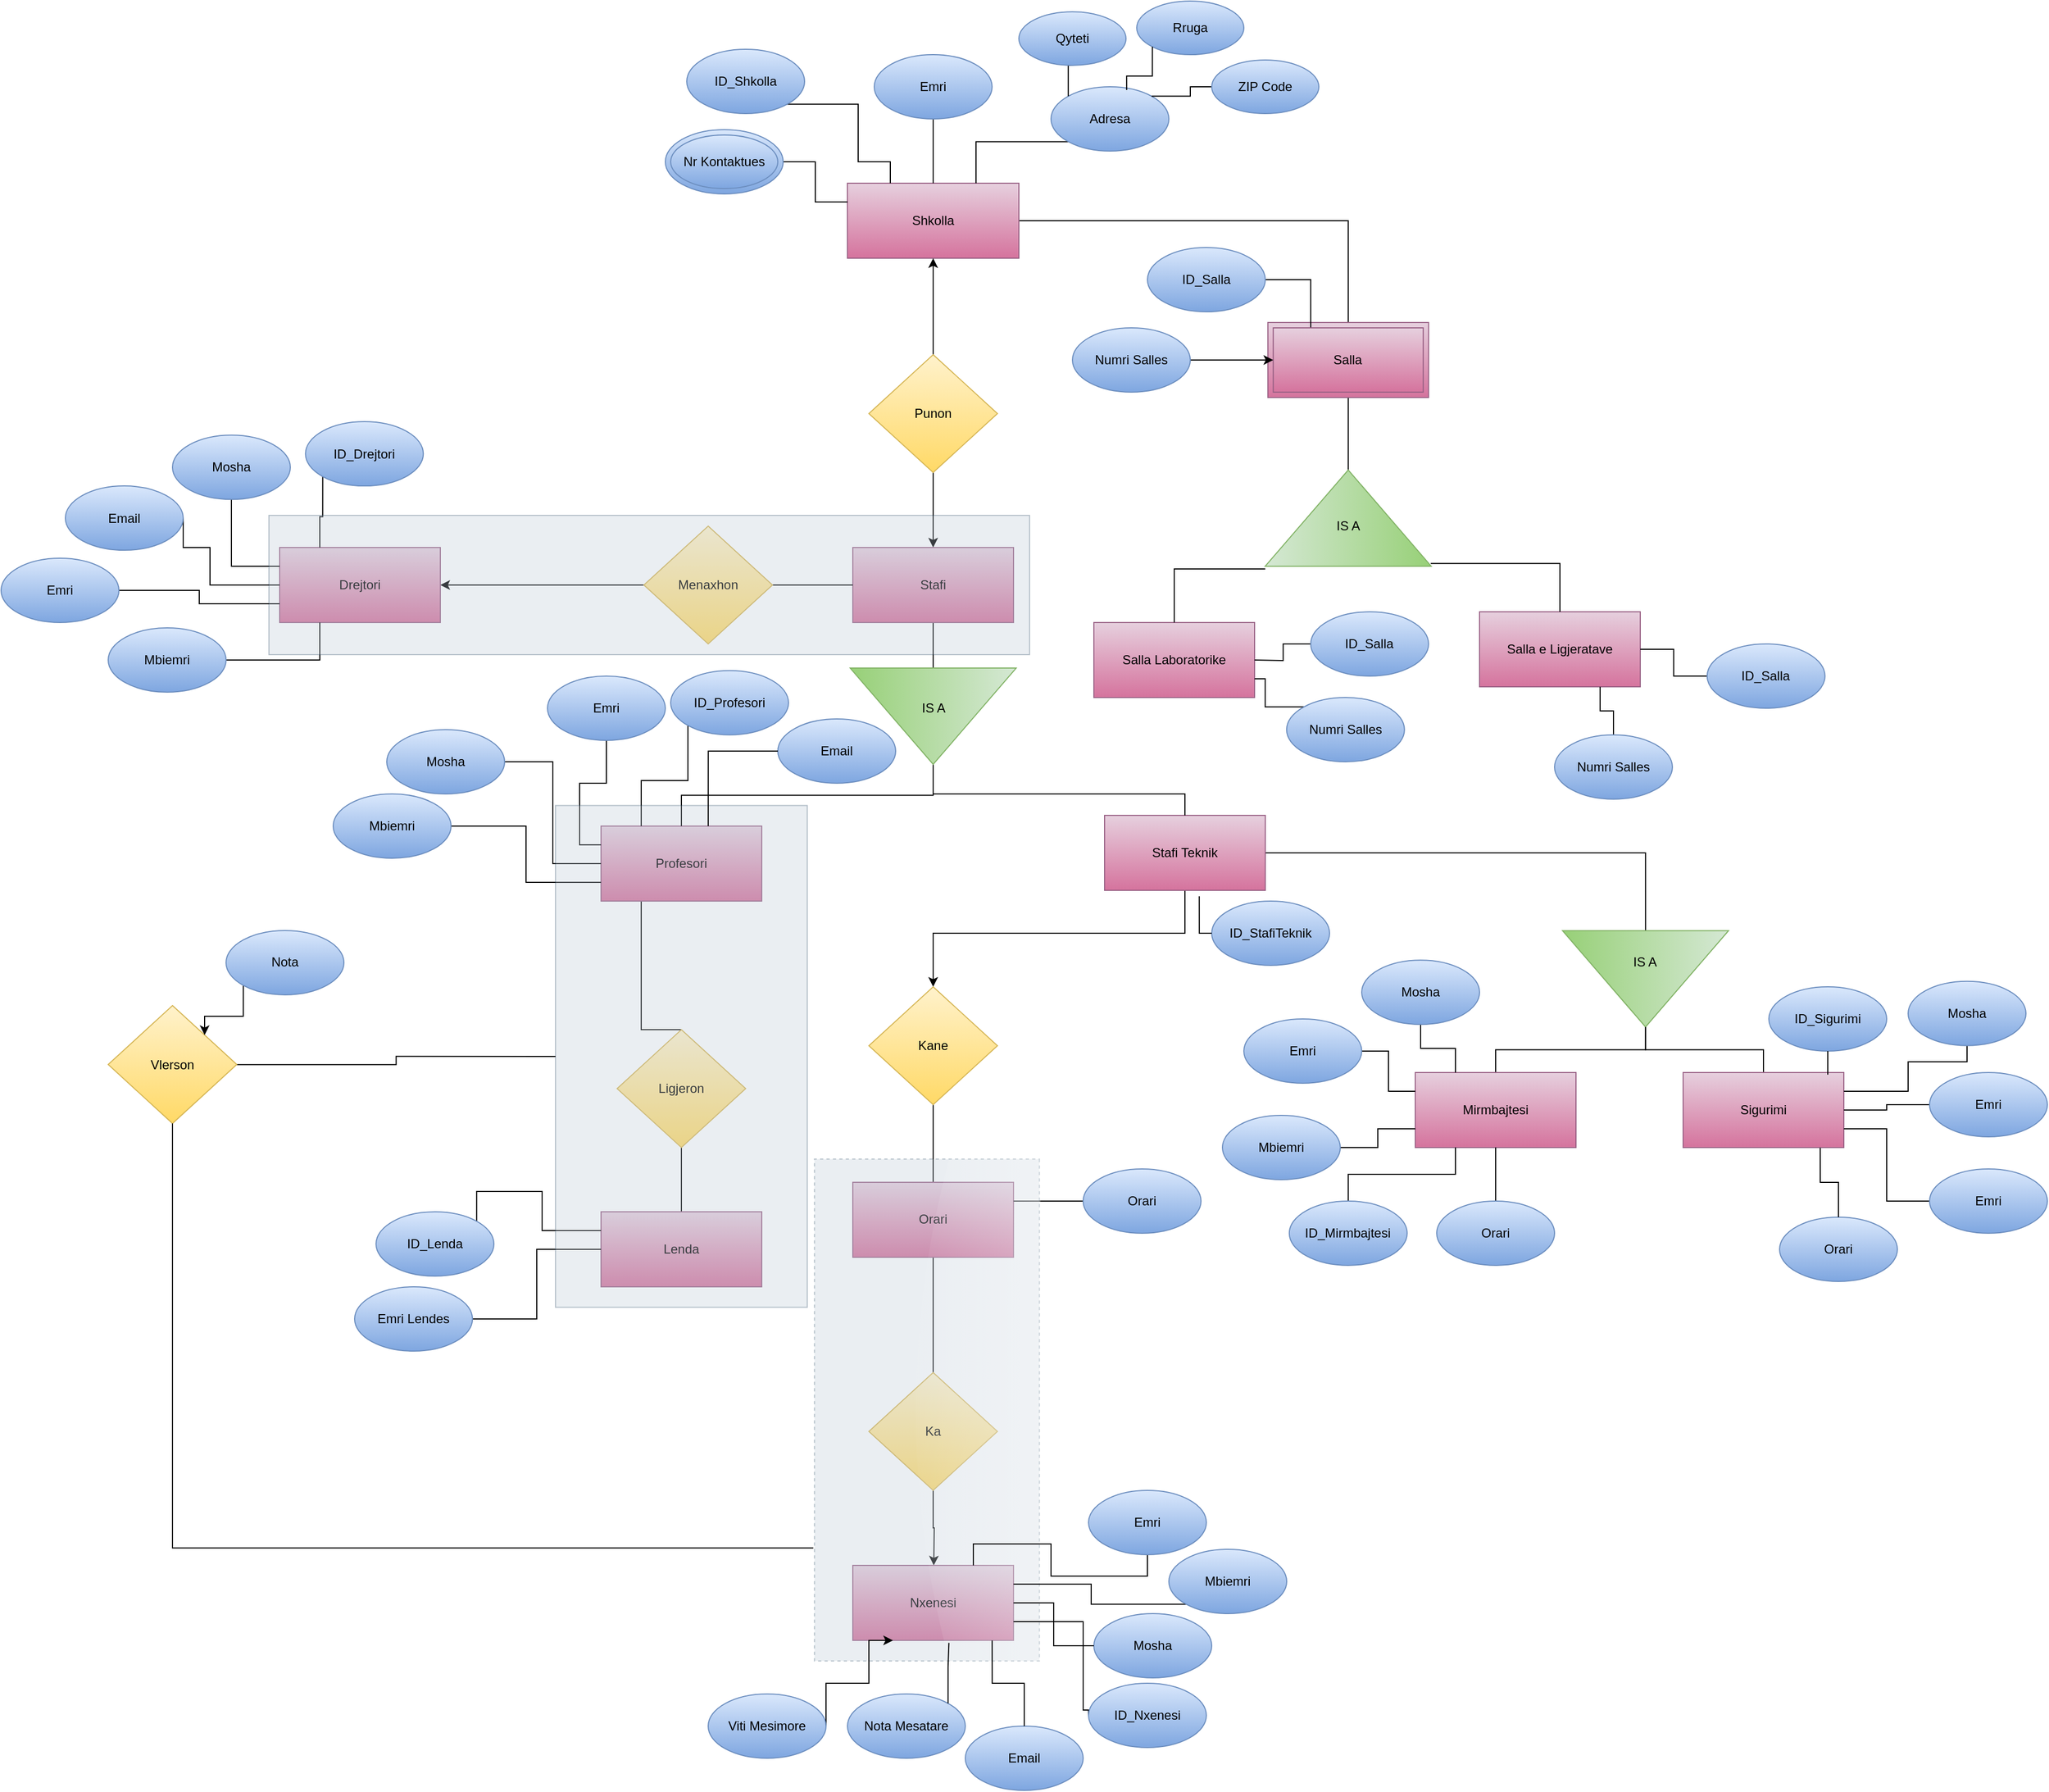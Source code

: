 <mxfile version="24.1.0" type="device">
  <diagram name="Page-1" id="VbcfFoYDxe7azpGWgdXG">
    <mxGraphModel dx="1890" dy="1772" grid="1" gridSize="10" guides="1" tooltips="1" connect="1" arrows="1" fold="1" page="1" pageScale="1" pageWidth="850" pageHeight="1100" math="0" shadow="0">
      <root>
        <mxCell id="0" />
        <mxCell id="1" parent="0" />
        <mxCell id="0HHCoPCrTV0M4bE5JKeK-128" style="edgeStyle=orthogonalEdgeStyle;rounded=0;orthogonalLoop=1;jettySize=auto;html=1;exitX=1;exitY=0.5;exitDx=0;exitDy=0;entryX=0.5;entryY=0;entryDx=0;entryDy=0;endArrow=none;endFill=0;" parent="1" source="0HHCoPCrTV0M4bE5JKeK-2" target="0HHCoPCrTV0M4bE5JKeK-127" edge="1">
          <mxGeometry relative="1" as="geometry" />
        </mxCell>
        <mxCell id="0HHCoPCrTV0M4bE5JKeK-2" value="Shkolla" style="rounded=0;whiteSpace=wrap;html=1;fillColor=#e6d0de;strokeColor=#996185;gradientColor=#d5739d;" parent="1" vertex="1">
          <mxGeometry x="280" y="90" width="160" height="70" as="geometry" />
        </mxCell>
        <mxCell id="0HHCoPCrTV0M4bE5JKeK-8" style="edgeStyle=orthogonalEdgeStyle;rounded=0;orthogonalLoop=1;jettySize=auto;html=1;exitX=1;exitY=1;exitDx=0;exitDy=0;entryX=0.25;entryY=0;entryDx=0;entryDy=0;endArrow=none;endFill=0;" parent="1" source="0HHCoPCrTV0M4bE5JKeK-3" target="0HHCoPCrTV0M4bE5JKeK-2" edge="1">
          <mxGeometry relative="1" as="geometry">
            <Array as="points">
              <mxPoint x="290" y="16" />
              <mxPoint x="290" y="70" />
              <mxPoint x="320" y="70" />
            </Array>
          </mxGeometry>
        </mxCell>
        <mxCell id="0HHCoPCrTV0M4bE5JKeK-3" value="ID_Shkolla" style="ellipse;whiteSpace=wrap;html=1;fillColor=#dae8fc;gradientColor=#7ea6e0;strokeColor=#6c8ebf;" parent="1" vertex="1">
          <mxGeometry x="130" y="-35" width="110" height="60" as="geometry" />
        </mxCell>
        <mxCell id="0HHCoPCrTV0M4bE5JKeK-10" style="edgeStyle=orthogonalEdgeStyle;rounded=0;orthogonalLoop=1;jettySize=auto;html=1;exitX=0;exitY=1;exitDx=0;exitDy=0;entryX=0.75;entryY=0;entryDx=0;entryDy=0;endArrow=none;endFill=0;" parent="1" source="0HHCoPCrTV0M4bE5JKeK-5" target="0HHCoPCrTV0M4bE5JKeK-2" edge="1">
          <mxGeometry relative="1" as="geometry" />
        </mxCell>
        <mxCell id="0HHCoPCrTV0M4bE5JKeK-5" value="Adresa" style="ellipse;whiteSpace=wrap;html=1;fillColor=#dae8fc;gradientColor=#7ea6e0;strokeColor=#6c8ebf;" parent="1" vertex="1">
          <mxGeometry x="470" width="110" height="60" as="geometry" />
        </mxCell>
        <mxCell id="0HHCoPCrTV0M4bE5JKeK-9" style="edgeStyle=orthogonalEdgeStyle;rounded=0;orthogonalLoop=1;jettySize=auto;html=1;exitX=0.5;exitY=1;exitDx=0;exitDy=0;entryX=0.5;entryY=0;entryDx=0;entryDy=0;endArrow=none;endFill=0;" parent="1" source="0HHCoPCrTV0M4bE5JKeK-6" target="0HHCoPCrTV0M4bE5JKeK-2" edge="1">
          <mxGeometry relative="1" as="geometry" />
        </mxCell>
        <mxCell id="0HHCoPCrTV0M4bE5JKeK-6" value="Emri" style="ellipse;whiteSpace=wrap;html=1;fillColor=#dae8fc;gradientColor=#7ea6e0;strokeColor=#6c8ebf;" parent="1" vertex="1">
          <mxGeometry x="305" y="-30" width="110" height="60" as="geometry" />
        </mxCell>
        <mxCell id="0HHCoPCrTV0M4bE5JKeK-13" style="edgeStyle=orthogonalEdgeStyle;rounded=0;orthogonalLoop=1;jettySize=auto;html=1;exitX=0.5;exitY=1;exitDx=0;exitDy=0;endArrow=none;endFill=0;entryX=0;entryY=0;entryDx=0;entryDy=0;" parent="1" source="0HHCoPCrTV0M4bE5JKeK-7" target="0HHCoPCrTV0M4bE5JKeK-5" edge="1">
          <mxGeometry relative="1" as="geometry" />
        </mxCell>
        <mxCell id="0HHCoPCrTV0M4bE5JKeK-7" value="Qyteti" style="ellipse;whiteSpace=wrap;html=1;fillColor=#dae8fc;gradientColor=#7ea6e0;strokeColor=#6c8ebf;" parent="1" vertex="1">
          <mxGeometry x="440" y="-70" width="100" height="50" as="geometry" />
        </mxCell>
        <mxCell id="0HHCoPCrTV0M4bE5JKeK-15" style="edgeStyle=orthogonalEdgeStyle;rounded=0;orthogonalLoop=1;jettySize=auto;html=1;exitX=0;exitY=0.5;exitDx=0;exitDy=0;entryX=1;entryY=0;entryDx=0;entryDy=0;endArrow=none;endFill=0;" parent="1" source="0HHCoPCrTV0M4bE5JKeK-11" target="0HHCoPCrTV0M4bE5JKeK-5" edge="1">
          <mxGeometry relative="1" as="geometry" />
        </mxCell>
        <mxCell id="0HHCoPCrTV0M4bE5JKeK-11" value="ZIP Code" style="ellipse;whiteSpace=wrap;html=1;fillColor=#dae8fc;gradientColor=#7ea6e0;strokeColor=#6c8ebf;" parent="1" vertex="1">
          <mxGeometry x="620" y="-25" width="100" height="50" as="geometry" />
        </mxCell>
        <mxCell id="0HHCoPCrTV0M4bE5JKeK-12" value="Rruga" style="ellipse;whiteSpace=wrap;html=1;fillColor=#dae8fc;gradientColor=#7ea6e0;strokeColor=#6c8ebf;" parent="1" vertex="1">
          <mxGeometry x="550" y="-80" width="100" height="50" as="geometry" />
        </mxCell>
        <mxCell id="0HHCoPCrTV0M4bE5JKeK-14" style="edgeStyle=orthogonalEdgeStyle;rounded=0;orthogonalLoop=1;jettySize=auto;html=1;exitX=0;exitY=1;exitDx=0;exitDy=0;entryX=0.642;entryY=0.05;entryDx=0;entryDy=0;entryPerimeter=0;endArrow=none;endFill=0;" parent="1" source="0HHCoPCrTV0M4bE5JKeK-12" target="0HHCoPCrTV0M4bE5JKeK-5" edge="1">
          <mxGeometry relative="1" as="geometry" />
        </mxCell>
        <mxCell id="0HHCoPCrTV0M4bE5JKeK-17" style="edgeStyle=orthogonalEdgeStyle;rounded=0;orthogonalLoop=1;jettySize=auto;html=1;entryX=0;entryY=0.25;entryDx=0;entryDy=0;endArrow=none;endFill=0;" parent="1" source="0HHCoPCrTV0M4bE5JKeK-16" target="0HHCoPCrTV0M4bE5JKeK-2" edge="1">
          <mxGeometry relative="1" as="geometry" />
        </mxCell>
        <mxCell id="0HHCoPCrTV0M4bE5JKeK-16" value="Nr Kontaktues" style="ellipse;whiteSpace=wrap;html=1;fillColor=#dae8fc;gradientColor=#7ea6e0;strokeColor=#6c8ebf;" parent="1" vertex="1">
          <mxGeometry x="110" y="40" width="110" height="60" as="geometry" />
        </mxCell>
        <mxCell id="0HHCoPCrTV0M4bE5JKeK-18" value="Nr Kontaktues" style="ellipse;whiteSpace=wrap;html=1;fillColor=#dae8fc;gradientColor=#7ea6e0;strokeColor=#6c8ebf;" parent="1" vertex="1">
          <mxGeometry x="115" y="45" width="100" height="50" as="geometry" />
        </mxCell>
        <mxCell id="0HHCoPCrTV0M4bE5JKeK-20" style="edgeStyle=orthogonalEdgeStyle;rounded=0;orthogonalLoop=1;jettySize=auto;html=1;exitX=0.5;exitY=0;exitDx=0;exitDy=0;entryX=0.5;entryY=1;entryDx=0;entryDy=0;" parent="1" source="0HHCoPCrTV0M4bE5JKeK-19" target="0HHCoPCrTV0M4bE5JKeK-2" edge="1">
          <mxGeometry relative="1" as="geometry" />
        </mxCell>
        <mxCell id="0HHCoPCrTV0M4bE5JKeK-21" style="edgeStyle=orthogonalEdgeStyle;rounded=0;orthogonalLoop=1;jettySize=auto;html=1;exitX=0.5;exitY=1;exitDx=0;exitDy=0;" parent="1" source="0HHCoPCrTV0M4bE5JKeK-19" target="0HHCoPCrTV0M4bE5JKeK-22" edge="1">
          <mxGeometry relative="1" as="geometry">
            <mxPoint x="360" y="440" as="targetPoint" />
          </mxGeometry>
        </mxCell>
        <mxCell id="0HHCoPCrTV0M4bE5JKeK-19" value="Punon" style="rhombus;whiteSpace=wrap;html=1;fillColor=#fff2cc;gradientColor=#ffd966;strokeColor=#d6b656;" parent="1" vertex="1">
          <mxGeometry x="300" y="250" width="120" height="110" as="geometry" />
        </mxCell>
        <mxCell id="0HHCoPCrTV0M4bE5JKeK-42" style="edgeStyle=orthogonalEdgeStyle;rounded=0;orthogonalLoop=1;jettySize=auto;html=1;exitX=0.5;exitY=1;exitDx=0;exitDy=0;endArrow=none;endFill=0;" parent="1" source="0HHCoPCrTV0M4bE5JKeK-22" target="0HHCoPCrTV0M4bE5JKeK-43" edge="1">
          <mxGeometry relative="1" as="geometry">
            <mxPoint x="360.182" y="560" as="targetPoint" />
          </mxGeometry>
        </mxCell>
        <mxCell id="0HHCoPCrTV0M4bE5JKeK-22" value="Stafi" style="rounded=0;whiteSpace=wrap;html=1;fillColor=#e6d0de;gradientColor=#d5739d;strokeColor=#996185;" parent="1" vertex="1">
          <mxGeometry x="285" y="430" width="150" height="70" as="geometry" />
        </mxCell>
        <mxCell id="0HHCoPCrTV0M4bE5JKeK-31" style="edgeStyle=orthogonalEdgeStyle;rounded=0;orthogonalLoop=1;jettySize=auto;html=1;exitX=0.5;exitY=1;exitDx=0;exitDy=0;entryX=0.5;entryY=0;entryDx=0;entryDy=0;" parent="1" source="0HHCoPCrTV0M4bE5JKeK-23" target="0HHCoPCrTV0M4bE5JKeK-33" edge="1">
          <mxGeometry relative="1" as="geometry">
            <mxPoint x="360" y="780" as="targetPoint" />
            <Array as="points">
              <mxPoint x="595" y="790" />
              <mxPoint x="360" y="790" />
            </Array>
          </mxGeometry>
        </mxCell>
        <mxCell id="0HHCoPCrTV0M4bE5JKeK-50" style="edgeStyle=orthogonalEdgeStyle;rounded=0;orthogonalLoop=1;jettySize=auto;html=1;exitX=1;exitY=0.5;exitDx=0;exitDy=0;entryX=0.5;entryY=0;entryDx=0;entryDy=0;endArrow=none;endFill=0;" parent="1" source="0HHCoPCrTV0M4bE5JKeK-23" target="0HHCoPCrTV0M4bE5JKeK-49" edge="1">
          <mxGeometry relative="1" as="geometry" />
        </mxCell>
        <mxCell id="0HHCoPCrTV0M4bE5JKeK-23" value="Stafi Teknik" style="rounded=0;whiteSpace=wrap;html=1;fillColor=#e6d0de;gradientColor=#d5739d;strokeColor=#996185;" parent="1" vertex="1">
          <mxGeometry x="520" y="680" width="150" height="70" as="geometry" />
        </mxCell>
        <mxCell id="0HHCoPCrTV0M4bE5JKeK-97" style="edgeStyle=orthogonalEdgeStyle;rounded=0;orthogonalLoop=1;jettySize=auto;html=1;exitX=0.25;exitY=1;exitDx=0;exitDy=0;endArrow=none;endFill=0;startArrow=none;startFill=0;entryX=0.5;entryY=0;entryDx=0;entryDy=0;" parent="1" source="0HHCoPCrTV0M4bE5JKeK-24" target="0HHCoPCrTV0M4bE5JKeK-98" edge="1">
          <mxGeometry relative="1" as="geometry">
            <mxPoint x="88.364" y="880" as="targetPoint" />
            <Array as="points">
              <mxPoint x="88" y="880" />
            </Array>
          </mxGeometry>
        </mxCell>
        <mxCell id="0HHCoPCrTV0M4bE5JKeK-24" value="Profesori" style="rounded=0;whiteSpace=wrap;html=1;fillColor=#e6d0de;gradientColor=#d5739d;strokeColor=#996185;" parent="1" vertex="1">
          <mxGeometry x="50" y="690" width="150" height="70" as="geometry" />
        </mxCell>
        <mxCell id="0HHCoPCrTV0M4bE5JKeK-26" style="edgeStyle=orthogonalEdgeStyle;rounded=0;orthogonalLoop=1;jettySize=auto;html=1;exitX=1;exitY=0.5;exitDx=0;exitDy=0;entryX=0;entryY=0.5;entryDx=0;entryDy=0;endArrow=none;endFill=0;" parent="1" source="0HHCoPCrTV0M4bE5JKeK-25" target="0HHCoPCrTV0M4bE5JKeK-22" edge="1">
          <mxGeometry relative="1" as="geometry" />
        </mxCell>
        <mxCell id="T7-lwO-HggSbHTCkCa26-41" style="edgeStyle=orthogonalEdgeStyle;rounded=0;orthogonalLoop=1;jettySize=auto;html=1;exitX=0;exitY=0.5;exitDx=0;exitDy=0;entryX=1;entryY=0.5;entryDx=0;entryDy=0;" parent="1" source="0HHCoPCrTV0M4bE5JKeK-25" target="0HHCoPCrTV0M4bE5JKeK-84" edge="1">
          <mxGeometry relative="1" as="geometry" />
        </mxCell>
        <mxCell id="0HHCoPCrTV0M4bE5JKeK-25" value="Menaxhon" style="rhombus;whiteSpace=wrap;html=1;fillColor=#fff2cc;gradientColor=#ffd966;strokeColor=#d6b656;" parent="1" vertex="1">
          <mxGeometry x="90" y="410" width="120" height="110" as="geometry" />
        </mxCell>
        <mxCell id="0HHCoPCrTV0M4bE5JKeK-34" style="edgeStyle=orthogonalEdgeStyle;rounded=0;orthogonalLoop=1;jettySize=auto;html=1;exitX=0.5;exitY=1;exitDx=0;exitDy=0;entryX=0.5;entryY=0;entryDx=0;entryDy=0;endArrow=none;endFill=0;" parent="1" source="0HHCoPCrTV0M4bE5JKeK-33" target="0HHCoPCrTV0M4bE5JKeK-35" edge="1">
          <mxGeometry relative="1" as="geometry">
            <mxPoint x="360" y="1020" as="targetPoint" />
          </mxGeometry>
        </mxCell>
        <mxCell id="0HHCoPCrTV0M4bE5JKeK-33" value="Kane" style="rhombus;whiteSpace=wrap;html=1;fillColor=#fff2cc;gradientColor=#ffd966;strokeColor=#d6b656;" parent="1" vertex="1">
          <mxGeometry x="300" y="840" width="120" height="110" as="geometry" />
        </mxCell>
        <mxCell id="T7-lwO-HggSbHTCkCa26-13" style="edgeStyle=orthogonalEdgeStyle;rounded=0;orthogonalLoop=1;jettySize=auto;html=1;exitX=0.5;exitY=1;exitDx=0;exitDy=0;endArrow=none;endFill=0;" parent="1" source="0HHCoPCrTV0M4bE5JKeK-35" target="T7-lwO-HggSbHTCkCa26-11" edge="1">
          <mxGeometry relative="1" as="geometry" />
        </mxCell>
        <mxCell id="0HHCoPCrTV0M4bE5JKeK-35" value="Orari" style="rounded=0;whiteSpace=wrap;html=1;fillColor=#e6d0de;gradientColor=#d5739d;strokeColor=#996185;" parent="1" vertex="1">
          <mxGeometry x="285" y="1022.44" width="150" height="70" as="geometry" />
        </mxCell>
        <mxCell id="0HHCoPCrTV0M4bE5JKeK-39" style="edgeStyle=orthogonalEdgeStyle;rounded=0;orthogonalLoop=1;jettySize=auto;html=1;exitX=0;exitY=0.5;exitDx=0;exitDy=0;entryX=1;entryY=0.25;entryDx=0;entryDy=0;endArrow=none;endFill=0;" parent="1" source="0HHCoPCrTV0M4bE5JKeK-38" target="0HHCoPCrTV0M4bE5JKeK-35" edge="1">
          <mxGeometry relative="1" as="geometry" />
        </mxCell>
        <mxCell id="0HHCoPCrTV0M4bE5JKeK-38" value="Orari" style="ellipse;whiteSpace=wrap;html=1;fillColor=#dae8fc;gradientColor=#7ea6e0;strokeColor=#6c8ebf;" parent="1" vertex="1">
          <mxGeometry x="500" y="1010" width="110" height="60" as="geometry" />
        </mxCell>
        <mxCell id="0HHCoPCrTV0M4bE5JKeK-45" style="edgeStyle=orthogonalEdgeStyle;rounded=0;orthogonalLoop=1;jettySize=auto;html=1;exitX=1;exitY=0.5;exitDx=0;exitDy=0;entryX=0.5;entryY=0;entryDx=0;entryDy=0;endArrow=none;endFill=0;" parent="1" source="0HHCoPCrTV0M4bE5JKeK-43" target="0HHCoPCrTV0M4bE5JKeK-24" edge="1">
          <mxGeometry relative="1" as="geometry" />
        </mxCell>
        <mxCell id="0HHCoPCrTV0M4bE5JKeK-46" style="edgeStyle=orthogonalEdgeStyle;rounded=0;orthogonalLoop=1;jettySize=auto;html=1;exitX=1;exitY=0.5;exitDx=0;exitDy=0;entryX=0.5;entryY=0;entryDx=0;entryDy=0;endArrow=none;endFill=0;" parent="1" source="0HHCoPCrTV0M4bE5JKeK-43" target="0HHCoPCrTV0M4bE5JKeK-23" edge="1">
          <mxGeometry relative="1" as="geometry">
            <Array as="points">
              <mxPoint x="360" y="660" />
              <mxPoint x="595" y="660" />
            </Array>
          </mxGeometry>
        </mxCell>
        <mxCell id="0HHCoPCrTV0M4bE5JKeK-43" value="" style="triangle;whiteSpace=wrap;html=1;rotation=90;fillColor=#d5e8d4;gradientColor=#97d077;strokeColor=#82b366;" parent="1" vertex="1">
          <mxGeometry x="315.09" y="510" width="89.82" height="154.91" as="geometry" />
        </mxCell>
        <mxCell id="0HHCoPCrTV0M4bE5JKeK-44" value="IS A" style="text;html=1;align=center;verticalAlign=middle;whiteSpace=wrap;rounded=0;" parent="1" vertex="1">
          <mxGeometry x="302.5" y="550" width="115" height="60" as="geometry" />
        </mxCell>
        <mxCell id="0HHCoPCrTV0M4bE5JKeK-57" style="edgeStyle=orthogonalEdgeStyle;rounded=0;orthogonalLoop=1;jettySize=auto;html=1;exitX=1;exitY=0.5;exitDx=0;exitDy=0;entryX=0.5;entryY=0;entryDx=0;entryDy=0;endArrow=none;endFill=0;" parent="1" source="0HHCoPCrTV0M4bE5JKeK-48" target="0HHCoPCrTV0M4bE5JKeK-55" edge="1">
          <mxGeometry relative="1" as="geometry" />
        </mxCell>
        <mxCell id="0HHCoPCrTV0M4bE5JKeK-48" value="" style="triangle;whiteSpace=wrap;html=1;rotation=90;fillColor=#d5e8d4;gradientColor=#97d077;strokeColor=#82b366;" parent="1" vertex="1">
          <mxGeometry x="980" y="755.09" width="89.82" height="154.91" as="geometry" />
        </mxCell>
        <mxCell id="0HHCoPCrTV0M4bE5JKeK-49" value="IS A" style="text;html=1;align=center;verticalAlign=middle;whiteSpace=wrap;rounded=0;" parent="1" vertex="1">
          <mxGeometry x="967.41" y="787.45" width="115" height="60" as="geometry" />
        </mxCell>
        <mxCell id="0HHCoPCrTV0M4bE5JKeK-56" style="edgeStyle=orthogonalEdgeStyle;rounded=0;orthogonalLoop=1;jettySize=auto;html=1;exitX=0.5;exitY=0;exitDx=0;exitDy=0;entryX=1;entryY=0.5;entryDx=0;entryDy=0;endArrow=none;endFill=0;" parent="1" source="0HHCoPCrTV0M4bE5JKeK-54" target="0HHCoPCrTV0M4bE5JKeK-48" edge="1">
          <mxGeometry relative="1" as="geometry" />
        </mxCell>
        <mxCell id="0HHCoPCrTV0M4bE5JKeK-54" value="Mirmbajtesi" style="rounded=0;whiteSpace=wrap;html=1;fillColor=#e6d0de;gradientColor=#d5739d;strokeColor=#996185;" parent="1" vertex="1">
          <mxGeometry x="810" y="920" width="150" height="70" as="geometry" />
        </mxCell>
        <mxCell id="0HHCoPCrTV0M4bE5JKeK-55" value="Sigurimi" style="rounded=0;whiteSpace=wrap;html=1;fillColor=#e6d0de;gradientColor=#d5739d;strokeColor=#996185;" parent="1" vertex="1">
          <mxGeometry x="1060" y="920" width="150" height="70" as="geometry" />
        </mxCell>
        <mxCell id="0HHCoPCrTV0M4bE5JKeK-72" style="edgeStyle=orthogonalEdgeStyle;rounded=0;orthogonalLoop=1;jettySize=auto;html=1;exitX=1;exitY=0.5;exitDx=0;exitDy=0;entryX=0;entryY=0.25;entryDx=0;entryDy=0;endArrow=none;endFill=0;" parent="1" source="0HHCoPCrTV0M4bE5JKeK-58" target="0HHCoPCrTV0M4bE5JKeK-54" edge="1">
          <mxGeometry relative="1" as="geometry" />
        </mxCell>
        <mxCell id="0HHCoPCrTV0M4bE5JKeK-58" value="Emri" style="ellipse;whiteSpace=wrap;html=1;fillColor=#dae8fc;gradientColor=#7ea6e0;strokeColor=#6c8ebf;" parent="1" vertex="1">
          <mxGeometry x="650" y="870" width="110" height="60" as="geometry" />
        </mxCell>
        <mxCell id="0HHCoPCrTV0M4bE5JKeK-119" style="edgeStyle=orthogonalEdgeStyle;rounded=0;orthogonalLoop=1;jettySize=auto;html=1;exitX=1;exitY=0.5;exitDx=0;exitDy=0;entryX=0;entryY=0.75;entryDx=0;entryDy=0;endArrow=none;endFill=0;" parent="1" source="0HHCoPCrTV0M4bE5JKeK-59" target="0HHCoPCrTV0M4bE5JKeK-54" edge="1">
          <mxGeometry relative="1" as="geometry" />
        </mxCell>
        <mxCell id="0HHCoPCrTV0M4bE5JKeK-59" value="Mbiemri" style="ellipse;whiteSpace=wrap;html=1;fillColor=#dae8fc;gradientColor=#7ea6e0;strokeColor=#6c8ebf;" parent="1" vertex="1">
          <mxGeometry x="630" y="960" width="110" height="60" as="geometry" />
        </mxCell>
        <mxCell id="0HHCoPCrTV0M4bE5JKeK-73" style="edgeStyle=orthogonalEdgeStyle;rounded=0;orthogonalLoop=1;jettySize=auto;html=1;exitX=0.5;exitY=1;exitDx=0;exitDy=0;entryX=0.25;entryY=0;entryDx=0;entryDy=0;endArrow=none;endFill=0;" parent="1" source="0HHCoPCrTV0M4bE5JKeK-62" target="0HHCoPCrTV0M4bE5JKeK-54" edge="1">
          <mxGeometry relative="1" as="geometry" />
        </mxCell>
        <mxCell id="0HHCoPCrTV0M4bE5JKeK-62" value="Mosha" style="ellipse;whiteSpace=wrap;html=1;fillColor=#dae8fc;gradientColor=#7ea6e0;strokeColor=#6c8ebf;" parent="1" vertex="1">
          <mxGeometry x="760" y="815.09" width="110" height="60" as="geometry" />
        </mxCell>
        <mxCell id="0HHCoPCrTV0M4bE5JKeK-80" style="edgeStyle=orthogonalEdgeStyle;rounded=0;orthogonalLoop=1;jettySize=auto;html=1;exitX=0;exitY=0.5;exitDx=0;exitDy=0;entryX=1;entryY=0.5;entryDx=0;entryDy=0;endArrow=none;endFill=0;" parent="1" source="0HHCoPCrTV0M4bE5JKeK-74" target="0HHCoPCrTV0M4bE5JKeK-55" edge="1">
          <mxGeometry relative="1" as="geometry" />
        </mxCell>
        <mxCell id="0HHCoPCrTV0M4bE5JKeK-116" value="" style="edgeStyle=orthogonalEdgeStyle;rounded=0;orthogonalLoop=1;jettySize=auto;html=1;endArrow=none;endFill=0;" parent="1" source="0HHCoPCrTV0M4bE5JKeK-74" target="0HHCoPCrTV0M4bE5JKeK-55" edge="1">
          <mxGeometry relative="1" as="geometry" />
        </mxCell>
        <mxCell id="0HHCoPCrTV0M4bE5JKeK-74" value="Emri" style="ellipse;whiteSpace=wrap;html=1;fillColor=#dae8fc;gradientColor=#7ea6e0;strokeColor=#6c8ebf;" parent="1" vertex="1">
          <mxGeometry x="1290" y="920" width="110" height="60" as="geometry" />
        </mxCell>
        <mxCell id="0HHCoPCrTV0M4bE5JKeK-79" style="edgeStyle=orthogonalEdgeStyle;rounded=0;orthogonalLoop=1;jettySize=auto;html=1;exitX=0;exitY=0.5;exitDx=0;exitDy=0;entryX=1;entryY=0.75;entryDx=0;entryDy=0;endArrow=none;endFill=0;" parent="1" source="0HHCoPCrTV0M4bE5JKeK-75" target="0HHCoPCrTV0M4bE5JKeK-55" edge="1">
          <mxGeometry relative="1" as="geometry" />
        </mxCell>
        <mxCell id="0HHCoPCrTV0M4bE5JKeK-75" value="Emri" style="ellipse;whiteSpace=wrap;html=1;fillColor=#dae8fc;gradientColor=#7ea6e0;strokeColor=#6c8ebf;" parent="1" vertex="1">
          <mxGeometry x="1290" y="1010" width="110" height="60" as="geometry" />
        </mxCell>
        <mxCell id="0HHCoPCrTV0M4bE5JKeK-82" style="edgeStyle=orthogonalEdgeStyle;rounded=0;orthogonalLoop=1;jettySize=auto;html=1;exitX=0.5;exitY=1;exitDx=0;exitDy=0;entryX=1;entryY=0.25;entryDx=0;entryDy=0;endArrow=none;endFill=0;" parent="1" source="0HHCoPCrTV0M4bE5JKeK-77" target="0HHCoPCrTV0M4bE5JKeK-55" edge="1">
          <mxGeometry relative="1" as="geometry">
            <Array as="points">
              <mxPoint x="1325" y="910" />
              <mxPoint x="1270" y="910" />
              <mxPoint x="1270" y="938" />
            </Array>
          </mxGeometry>
        </mxCell>
        <mxCell id="0HHCoPCrTV0M4bE5JKeK-77" value="Mosha" style="ellipse;whiteSpace=wrap;html=1;fillColor=#dae8fc;gradientColor=#7ea6e0;strokeColor=#6c8ebf;" parent="1" vertex="1">
          <mxGeometry x="1270" y="834.91" width="110" height="60" as="geometry" />
        </mxCell>
        <mxCell id="0HHCoPCrTV0M4bE5JKeK-84" value="Drejtori" style="rounded=0;whiteSpace=wrap;html=1;fillColor=#e6d0de;gradientColor=#d5739d;strokeColor=#996185;" parent="1" vertex="1">
          <mxGeometry x="-250" y="430" width="150" height="70" as="geometry" />
        </mxCell>
        <mxCell id="0HHCoPCrTV0M4bE5JKeK-109" style="edgeStyle=orthogonalEdgeStyle;rounded=0;orthogonalLoop=1;jettySize=auto;html=1;exitX=1;exitY=0.5;exitDx=0;exitDy=0;entryX=0.25;entryY=1;entryDx=0;entryDy=0;endArrow=none;endFill=0;" parent="1" source="0HHCoPCrTV0M4bE5JKeK-92" target="0HHCoPCrTV0M4bE5JKeK-84" edge="1">
          <mxGeometry relative="1" as="geometry" />
        </mxCell>
        <mxCell id="0HHCoPCrTV0M4bE5JKeK-92" value="Mbiemri" style="ellipse;whiteSpace=wrap;html=1;fillColor=#dae8fc;gradientColor=#7ea6e0;strokeColor=#6c8ebf;" parent="1" vertex="1">
          <mxGeometry x="-410" y="505" width="110" height="60" as="geometry" />
        </mxCell>
        <mxCell id="0HHCoPCrTV0M4bE5JKeK-103" style="edgeStyle=orthogonalEdgeStyle;rounded=0;orthogonalLoop=1;jettySize=auto;html=1;exitX=0.5;exitY=1;exitDx=0;exitDy=0;entryX=0;entryY=0.25;entryDx=0;entryDy=0;endArrow=none;endFill=0;" parent="1" source="0HHCoPCrTV0M4bE5JKeK-93" target="0HHCoPCrTV0M4bE5JKeK-24" edge="1">
          <mxGeometry relative="1" as="geometry" />
        </mxCell>
        <mxCell id="0HHCoPCrTV0M4bE5JKeK-93" value="Emri" style="ellipse;whiteSpace=wrap;html=1;fillColor=#dae8fc;gradientColor=#7ea6e0;strokeColor=#6c8ebf;" parent="1" vertex="1">
          <mxGeometry y="550" width="110" height="60" as="geometry" />
        </mxCell>
        <mxCell id="0HHCoPCrTV0M4bE5JKeK-104" style="edgeStyle=orthogonalEdgeStyle;rounded=0;orthogonalLoop=1;jettySize=auto;html=1;exitX=0;exitY=1;exitDx=0;exitDy=0;entryX=0.25;entryY=0;entryDx=0;entryDy=0;endArrow=none;endFill=0;" parent="1" source="0HHCoPCrTV0M4bE5JKeK-94" target="0HHCoPCrTV0M4bE5JKeK-24" edge="1">
          <mxGeometry relative="1" as="geometry" />
        </mxCell>
        <mxCell id="0HHCoPCrTV0M4bE5JKeK-94" value="ID_Profesori" style="ellipse;whiteSpace=wrap;html=1;fillColor=#dae8fc;gradientColor=#7ea6e0;strokeColor=#6c8ebf;" parent="1" vertex="1">
          <mxGeometry x="115" y="544.91" width="110" height="60" as="geometry" />
        </mxCell>
        <mxCell id="0HHCoPCrTV0M4bE5JKeK-101" style="edgeStyle=orthogonalEdgeStyle;rounded=0;orthogonalLoop=1;jettySize=auto;html=1;exitX=1;exitY=0.5;exitDx=0;exitDy=0;entryX=0;entryY=0.75;entryDx=0;entryDy=0;endArrow=none;endFill=0;" parent="1" source="0HHCoPCrTV0M4bE5JKeK-95" target="0HHCoPCrTV0M4bE5JKeK-24" edge="1">
          <mxGeometry relative="1" as="geometry" />
        </mxCell>
        <mxCell id="0HHCoPCrTV0M4bE5JKeK-95" value="Mbiemri" style="ellipse;whiteSpace=wrap;html=1;fillColor=#dae8fc;gradientColor=#7ea6e0;strokeColor=#6c8ebf;" parent="1" vertex="1">
          <mxGeometry x="-200" y="660" width="110" height="60" as="geometry" />
        </mxCell>
        <mxCell id="0HHCoPCrTV0M4bE5JKeK-102" style="edgeStyle=orthogonalEdgeStyle;rounded=0;orthogonalLoop=1;jettySize=auto;html=1;exitX=1;exitY=0.5;exitDx=0;exitDy=0;entryX=0;entryY=0.5;entryDx=0;entryDy=0;endArrow=none;endFill=0;" parent="1" source="0HHCoPCrTV0M4bE5JKeK-96" target="0HHCoPCrTV0M4bE5JKeK-24" edge="1">
          <mxGeometry relative="1" as="geometry" />
        </mxCell>
        <mxCell id="0HHCoPCrTV0M4bE5JKeK-96" value="Mosha" style="ellipse;whiteSpace=wrap;html=1;fillColor=#dae8fc;gradientColor=#7ea6e0;strokeColor=#6c8ebf;" parent="1" vertex="1">
          <mxGeometry x="-150" y="600" width="110" height="60" as="geometry" />
        </mxCell>
        <mxCell id="0HHCoPCrTV0M4bE5JKeK-100" style="edgeStyle=orthogonalEdgeStyle;rounded=0;orthogonalLoop=1;jettySize=auto;html=1;exitX=0.5;exitY=1;exitDx=0;exitDy=0;endArrow=none;endFill=0;" parent="1" source="0HHCoPCrTV0M4bE5JKeK-98" target="0HHCoPCrTV0M4bE5JKeK-99" edge="1">
          <mxGeometry relative="1" as="geometry" />
        </mxCell>
        <mxCell id="0HHCoPCrTV0M4bE5JKeK-98" value="Ligjeron" style="rhombus;whiteSpace=wrap;html=1;fillColor=#fff2cc;gradientColor=#ffd966;strokeColor=#d6b656;" parent="1" vertex="1">
          <mxGeometry x="65" y="880" width="120" height="110" as="geometry" />
        </mxCell>
        <mxCell id="0HHCoPCrTV0M4bE5JKeK-99" value="Lenda" style="rounded=0;whiteSpace=wrap;html=1;fillColor=#e6d0de;gradientColor=#d5739d;strokeColor=#996185;" parent="1" vertex="1">
          <mxGeometry x="50" y="1050" width="150" height="70" as="geometry" />
        </mxCell>
        <mxCell id="0HHCoPCrTV0M4bE5JKeK-110" style="edgeStyle=orthogonalEdgeStyle;rounded=0;orthogonalLoop=1;jettySize=auto;html=1;exitX=1;exitY=0.5;exitDx=0;exitDy=0;entryX=0;entryY=0.75;entryDx=0;entryDy=0;endArrow=none;endFill=0;" parent="1" source="0HHCoPCrTV0M4bE5JKeK-105" target="0HHCoPCrTV0M4bE5JKeK-84" edge="1">
          <mxGeometry relative="1" as="geometry" />
        </mxCell>
        <mxCell id="0HHCoPCrTV0M4bE5JKeK-105" value="Emri" style="ellipse;whiteSpace=wrap;html=1;fillColor=#dae8fc;gradientColor=#7ea6e0;strokeColor=#6c8ebf;" parent="1" vertex="1">
          <mxGeometry x="-510" y="440" width="110" height="60" as="geometry" />
        </mxCell>
        <mxCell id="0HHCoPCrTV0M4bE5JKeK-111" style="edgeStyle=orthogonalEdgeStyle;rounded=0;orthogonalLoop=1;jettySize=auto;html=1;exitX=0.5;exitY=1;exitDx=0;exitDy=0;entryX=0;entryY=0.25;entryDx=0;entryDy=0;endArrow=none;endFill=0;" parent="1" source="0HHCoPCrTV0M4bE5JKeK-107" target="0HHCoPCrTV0M4bE5JKeK-84" edge="1">
          <mxGeometry relative="1" as="geometry" />
        </mxCell>
        <mxCell id="0HHCoPCrTV0M4bE5JKeK-107" value="Mosha" style="ellipse;whiteSpace=wrap;html=1;fillColor=#dae8fc;gradientColor=#7ea6e0;strokeColor=#6c8ebf;" parent="1" vertex="1">
          <mxGeometry x="-350" y="325.09" width="110" height="60" as="geometry" />
        </mxCell>
        <mxCell id="0HHCoPCrTV0M4bE5JKeK-112" style="edgeStyle=orthogonalEdgeStyle;rounded=0;orthogonalLoop=1;jettySize=auto;html=1;exitX=0;exitY=1;exitDx=0;exitDy=0;entryX=0.25;entryY=0;entryDx=0;entryDy=0;endArrow=none;endFill=0;" parent="1" source="0HHCoPCrTV0M4bE5JKeK-108" target="0HHCoPCrTV0M4bE5JKeK-84" edge="1">
          <mxGeometry relative="1" as="geometry" />
        </mxCell>
        <mxCell id="0HHCoPCrTV0M4bE5JKeK-108" value="ID_Drejtori" style="ellipse;whiteSpace=wrap;html=1;fillColor=#dae8fc;gradientColor=#7ea6e0;strokeColor=#6c8ebf;" parent="1" vertex="1">
          <mxGeometry x="-225.87" y="312.55" width="110" height="60" as="geometry" />
        </mxCell>
        <mxCell id="0HHCoPCrTV0M4bE5JKeK-113" value="ID_Sigurimi" style="ellipse;whiteSpace=wrap;html=1;fillColor=#dae8fc;gradientColor=#7ea6e0;strokeColor=#6c8ebf;" parent="1" vertex="1">
          <mxGeometry x="1140" y="840" width="110" height="60" as="geometry" />
        </mxCell>
        <mxCell id="0HHCoPCrTV0M4bE5JKeK-118" style="edgeStyle=orthogonalEdgeStyle;rounded=0;orthogonalLoop=1;jettySize=auto;html=1;exitX=0.5;exitY=0;exitDx=0;exitDy=0;entryX=0.25;entryY=1;entryDx=0;entryDy=0;endArrow=none;endFill=0;" parent="1" source="0HHCoPCrTV0M4bE5JKeK-114" target="0HHCoPCrTV0M4bE5JKeK-54" edge="1">
          <mxGeometry relative="1" as="geometry" />
        </mxCell>
        <mxCell id="0HHCoPCrTV0M4bE5JKeK-114" value="ID_Mirmbajtesi" style="ellipse;whiteSpace=wrap;html=1;fillColor=#dae8fc;gradientColor=#7ea6e0;strokeColor=#6c8ebf;" parent="1" vertex="1">
          <mxGeometry x="692.41" y="1040" width="110" height="60" as="geometry" />
        </mxCell>
        <mxCell id="0HHCoPCrTV0M4bE5JKeK-117" style="edgeStyle=orthogonalEdgeStyle;rounded=0;orthogonalLoop=1;jettySize=auto;html=1;exitX=0.5;exitY=1;exitDx=0;exitDy=0;entryX=0.9;entryY=0.028;entryDx=0;entryDy=0;entryPerimeter=0;endArrow=none;endFill=0;" parent="1" source="0HHCoPCrTV0M4bE5JKeK-113" target="0HHCoPCrTV0M4bE5JKeK-55" edge="1">
          <mxGeometry relative="1" as="geometry" />
        </mxCell>
        <mxCell id="0HHCoPCrTV0M4bE5JKeK-124" style="edgeStyle=orthogonalEdgeStyle;rounded=0;orthogonalLoop=1;jettySize=auto;html=1;exitX=1;exitY=1;exitDx=0;exitDy=0;entryX=0;entryY=0.25;entryDx=0;entryDy=0;endArrow=none;endFill=0;" parent="1" source="0HHCoPCrTV0M4bE5JKeK-120" target="0HHCoPCrTV0M4bE5JKeK-99" edge="1">
          <mxGeometry relative="1" as="geometry">
            <Array as="points">
              <mxPoint x="-5" y="1031" />
              <mxPoint x="-5" y="1068" />
            </Array>
          </mxGeometry>
        </mxCell>
        <mxCell id="0HHCoPCrTV0M4bE5JKeK-120" value="ID_Lenda" style="ellipse;whiteSpace=wrap;html=1;fillColor=#dae8fc;gradientColor=#7ea6e0;strokeColor=#6c8ebf;" parent="1" vertex="1">
          <mxGeometry x="-160" y="1050" width="110" height="60" as="geometry" />
        </mxCell>
        <mxCell id="0HHCoPCrTV0M4bE5JKeK-122" style="edgeStyle=orthogonalEdgeStyle;rounded=0;orthogonalLoop=1;jettySize=auto;html=1;exitX=1;exitY=0.5;exitDx=0;exitDy=0;entryX=0;entryY=0.5;entryDx=0;entryDy=0;endArrow=none;endFill=0;" parent="1" source="0HHCoPCrTV0M4bE5JKeK-121" target="0HHCoPCrTV0M4bE5JKeK-99" edge="1">
          <mxGeometry relative="1" as="geometry" />
        </mxCell>
        <mxCell id="0HHCoPCrTV0M4bE5JKeK-121" value="Emri Lendes" style="ellipse;whiteSpace=wrap;html=1;fillColor=#dae8fc;gradientColor=#7ea6e0;strokeColor=#6c8ebf;" parent="1" vertex="1">
          <mxGeometry x="-180" y="1120" width="110" height="60" as="geometry" />
        </mxCell>
        <mxCell id="0HHCoPCrTV0M4bE5JKeK-132" style="edgeStyle=orthogonalEdgeStyle;rounded=0;orthogonalLoop=1;jettySize=auto;html=1;exitX=0.5;exitY=1;exitDx=0;exitDy=0;entryX=0.5;entryY=0;entryDx=0;entryDy=0;" parent="1" source="0HHCoPCrTV0M4bE5JKeK-127" target="0HHCoPCrTV0M4bE5JKeK-131" edge="1">
          <mxGeometry relative="1" as="geometry" />
        </mxCell>
        <mxCell id="0HHCoPCrTV0M4bE5JKeK-127" value="Klasa" style="rounded=0;whiteSpace=wrap;html=1;fillColor=#e6d0de;gradientColor=#d5739d;strokeColor=#996185;" parent="1" vertex="1">
          <mxGeometry x="672.41" y="220" width="150" height="70" as="geometry" />
        </mxCell>
        <mxCell id="0HHCoPCrTV0M4bE5JKeK-141" style="edgeStyle=orthogonalEdgeStyle;rounded=0;orthogonalLoop=1;jettySize=auto;html=1;exitX=0.25;exitY=0;exitDx=0;exitDy=0;entryX=1;entryY=0.5;entryDx=0;entryDy=0;endArrow=none;endFill=0;" parent="1" source="0HHCoPCrTV0M4bE5JKeK-129" target="0HHCoPCrTV0M4bE5JKeK-139" edge="1">
          <mxGeometry relative="1" as="geometry" />
        </mxCell>
        <mxCell id="0HHCoPCrTV0M4bE5JKeK-129" value="Salla" style="rounded=0;whiteSpace=wrap;html=1;fillColor=#e6d0de;gradientColor=#d5739d;strokeColor=#996185;" parent="1" vertex="1">
          <mxGeometry x="677.41" y="225" width="140" height="60" as="geometry" />
        </mxCell>
        <mxCell id="0HHCoPCrTV0M4bE5JKeK-130" value="" style="triangle;whiteSpace=wrap;html=1;rotation=-90;fillColor=#d5e8d4;gradientColor=#97d077;strokeColor=#82b366;" parent="1" vertex="1">
          <mxGeometry x="702.5" y="325.09" width="89.82" height="154.91" as="geometry" />
        </mxCell>
        <mxCell id="0HHCoPCrTV0M4bE5JKeK-131" value="IS A" style="text;html=1;align=center;verticalAlign=middle;whiteSpace=wrap;rounded=0;" parent="1" vertex="1">
          <mxGeometry x="689.91" y="380" width="115" height="60" as="geometry" />
        </mxCell>
        <mxCell id="0HHCoPCrTV0M4bE5JKeK-133" value="Salla Laboratorike" style="rounded=0;whiteSpace=wrap;html=1;fillColor=#e6d0de;gradientColor=#d5739d;strokeColor=#996185;" parent="1" vertex="1">
          <mxGeometry x="510" y="500" width="150" height="70" as="geometry" />
        </mxCell>
        <mxCell id="0HHCoPCrTV0M4bE5JKeK-134" value="Salla e Ligjeratave" style="rounded=0;whiteSpace=wrap;html=1;fillColor=#e6d0de;gradientColor=#d5739d;strokeColor=#996185;" parent="1" vertex="1">
          <mxGeometry x="870" y="490" width="150" height="70" as="geometry" />
        </mxCell>
        <mxCell id="0HHCoPCrTV0M4bE5JKeK-135" style="edgeStyle=orthogonalEdgeStyle;rounded=0;orthogonalLoop=1;jettySize=auto;html=1;exitX=0.5;exitY=0;exitDx=0;exitDy=0;entryX=-0.028;entryY=0;entryDx=0;entryDy=0;entryPerimeter=0;endArrow=none;endFill=0;" parent="1" source="0HHCoPCrTV0M4bE5JKeK-133" target="0HHCoPCrTV0M4bE5JKeK-130" edge="1">
          <mxGeometry relative="1" as="geometry" />
        </mxCell>
        <mxCell id="0HHCoPCrTV0M4bE5JKeK-137" style="edgeStyle=orthogonalEdgeStyle;rounded=0;orthogonalLoop=1;jettySize=auto;html=1;exitX=0.5;exitY=0;exitDx=0;exitDy=0;entryX=0.029;entryY=0.997;entryDx=0;entryDy=0;entryPerimeter=0;endArrow=none;endFill=0;" parent="1" source="0HHCoPCrTV0M4bE5JKeK-134" target="0HHCoPCrTV0M4bE5JKeK-130" edge="1">
          <mxGeometry relative="1" as="geometry" />
        </mxCell>
        <mxCell id="0HHCoPCrTV0M4bE5JKeK-139" value="ID_Salla" style="ellipse;whiteSpace=wrap;html=1;fillColor=#dae8fc;gradientColor=#7ea6e0;strokeColor=#6c8ebf;" parent="1" vertex="1">
          <mxGeometry x="560" y="150" width="110" height="60" as="geometry" />
        </mxCell>
        <mxCell id="0HHCoPCrTV0M4bE5JKeK-142" style="edgeStyle=orthogonalEdgeStyle;rounded=0;orthogonalLoop=1;jettySize=auto;html=1;exitX=1;exitY=0.5;exitDx=0;exitDy=0;entryX=0;entryY=0.5;entryDx=0;entryDy=0;" parent="1" source="0HHCoPCrTV0M4bE5JKeK-140" target="0HHCoPCrTV0M4bE5JKeK-129" edge="1">
          <mxGeometry relative="1" as="geometry" />
        </mxCell>
        <mxCell id="0HHCoPCrTV0M4bE5JKeK-140" value="Numri Salles" style="ellipse;whiteSpace=wrap;html=1;fillColor=#dae8fc;gradientColor=#7ea6e0;strokeColor=#6c8ebf;" parent="1" vertex="1">
          <mxGeometry x="490" y="225" width="110" height="60" as="geometry" />
        </mxCell>
        <mxCell id="0HHCoPCrTV0M4bE5JKeK-147" style="edgeStyle=orthogonalEdgeStyle;rounded=0;orthogonalLoop=1;jettySize=auto;html=1;exitX=0;exitY=0.5;exitDx=0;exitDy=0;entryX=1;entryY=0.5;entryDx=0;entryDy=0;endArrow=none;endFill=0;" parent="1" source="0HHCoPCrTV0M4bE5JKeK-143" target="0HHCoPCrTV0M4bE5JKeK-134" edge="1">
          <mxGeometry relative="1" as="geometry" />
        </mxCell>
        <mxCell id="0HHCoPCrTV0M4bE5JKeK-143" value="ID_Salla" style="ellipse;whiteSpace=wrap;html=1;fillColor=#dae8fc;gradientColor=#7ea6e0;strokeColor=#6c8ebf;" parent="1" vertex="1">
          <mxGeometry x="1082.41" y="520" width="110" height="60" as="geometry" />
        </mxCell>
        <mxCell id="0HHCoPCrTV0M4bE5JKeK-149" style="edgeStyle=orthogonalEdgeStyle;rounded=0;orthogonalLoop=1;jettySize=auto;html=1;exitX=0;exitY=0.5;exitDx=0;exitDy=0;endArrow=none;endFill=0;" parent="1" source="0HHCoPCrTV0M4bE5JKeK-144" edge="1">
          <mxGeometry relative="1" as="geometry">
            <mxPoint x="660" y="535" as="targetPoint" />
          </mxGeometry>
        </mxCell>
        <mxCell id="0HHCoPCrTV0M4bE5JKeK-144" value="ID_Salla" style="ellipse;whiteSpace=wrap;html=1;fillColor=#dae8fc;gradientColor=#7ea6e0;strokeColor=#6c8ebf;" parent="1" vertex="1">
          <mxGeometry x="712.41" y="490" width="110" height="60" as="geometry" />
        </mxCell>
        <mxCell id="0HHCoPCrTV0M4bE5JKeK-148" style="edgeStyle=orthogonalEdgeStyle;rounded=0;orthogonalLoop=1;jettySize=auto;html=1;exitX=0.5;exitY=0;exitDx=0;exitDy=0;entryX=0.75;entryY=1;entryDx=0;entryDy=0;endArrow=none;endFill=0;" parent="1" source="0HHCoPCrTV0M4bE5JKeK-145" target="0HHCoPCrTV0M4bE5JKeK-134" edge="1">
          <mxGeometry relative="1" as="geometry" />
        </mxCell>
        <mxCell id="0HHCoPCrTV0M4bE5JKeK-145" value="Numri Salles" style="ellipse;whiteSpace=wrap;html=1;fillColor=#dae8fc;gradientColor=#7ea6e0;strokeColor=#6c8ebf;" parent="1" vertex="1">
          <mxGeometry x="940" y="604.91" width="110" height="60" as="geometry" />
        </mxCell>
        <mxCell id="0HHCoPCrTV0M4bE5JKeK-150" style="edgeStyle=orthogonalEdgeStyle;rounded=0;orthogonalLoop=1;jettySize=auto;html=1;exitX=0;exitY=0;exitDx=0;exitDy=0;entryX=1;entryY=0.75;entryDx=0;entryDy=0;endArrow=none;endFill=0;" parent="1" source="0HHCoPCrTV0M4bE5JKeK-146" target="0HHCoPCrTV0M4bE5JKeK-133" edge="1">
          <mxGeometry relative="1" as="geometry" />
        </mxCell>
        <mxCell id="0HHCoPCrTV0M4bE5JKeK-146" value="Numri Salles" style="ellipse;whiteSpace=wrap;html=1;fillColor=#dae8fc;gradientColor=#7ea6e0;strokeColor=#6c8ebf;" parent="1" vertex="1">
          <mxGeometry x="689.91" y="570" width="110" height="60" as="geometry" />
        </mxCell>
        <mxCell id="T7-lwO-HggSbHTCkCa26-1" value="ID_StafiTeknik" style="ellipse;whiteSpace=wrap;html=1;fillColor=#dae8fc;gradientColor=#7ea6e0;strokeColor=#6c8ebf;" parent="1" vertex="1">
          <mxGeometry x="620" y="760" width="110" height="60" as="geometry" />
        </mxCell>
        <mxCell id="T7-lwO-HggSbHTCkCa26-2" style="edgeStyle=orthogonalEdgeStyle;rounded=0;orthogonalLoop=1;jettySize=auto;html=1;exitX=0;exitY=0.5;exitDx=0;exitDy=0;entryX=0.589;entryY=1.079;entryDx=0;entryDy=0;entryPerimeter=0;endArrow=none;endFill=0;" parent="1" source="T7-lwO-HggSbHTCkCa26-1" target="0HHCoPCrTV0M4bE5JKeK-23" edge="1">
          <mxGeometry relative="1" as="geometry" />
        </mxCell>
        <mxCell id="T7-lwO-HggSbHTCkCa26-3" value="" style="rounded=0;whiteSpace=wrap;html=1;fillColor=#bac8d3;rotation=90;strokeColor=#23445d;opacity=30;" parent="1" vertex="1">
          <mxGeometry x="-109.2" y="787.45" width="468.4" height="234.99" as="geometry" />
        </mxCell>
        <mxCell id="T7-lwO-HggSbHTCkCa26-14" style="edgeStyle=orthogonalEdgeStyle;rounded=0;orthogonalLoop=1;jettySize=auto;html=1;exitX=0.5;exitY=1;exitDx=0;exitDy=0;" parent="1" source="T7-lwO-HggSbHTCkCa26-11" edge="1">
          <mxGeometry relative="1" as="geometry">
            <mxPoint x="360.545" y="1380" as="targetPoint" />
          </mxGeometry>
        </mxCell>
        <mxCell id="T7-lwO-HggSbHTCkCa26-11" value="Ka" style="rhombus;whiteSpace=wrap;html=1;fillColor=#fff2cc;gradientColor=#ffd966;strokeColor=#d6b656;" parent="1" vertex="1">
          <mxGeometry x="300" y="1200" width="120" height="110" as="geometry" />
        </mxCell>
        <mxCell id="T7-lwO-HggSbHTCkCa26-15" value="Nxenesi" style="rounded=0;whiteSpace=wrap;html=1;fillColor=#e6d0de;gradientColor=#d5739d;strokeColor=#996185;" parent="1" vertex="1">
          <mxGeometry x="285" y="1380" width="150" height="70" as="geometry" />
        </mxCell>
        <mxCell id="T7-lwO-HggSbHTCkCa26-16" value="" style="rounded=0;whiteSpace=wrap;html=1;fillColor=#bac8d3;rotation=90;strokeColor=#23445d;glass=1;shadow=0;dashed=1;fillStyle=auto;opacity=30;" parent="1" vertex="1">
          <mxGeometry x="120" y="1130" width="468.4" height="210" as="geometry" />
        </mxCell>
        <mxCell id="T7-lwO-HggSbHTCkCa26-22" style="edgeStyle=orthogonalEdgeStyle;rounded=0;orthogonalLoop=1;jettySize=auto;html=1;exitX=0.5;exitY=1;exitDx=0;exitDy=0;entryX=0.75;entryY=0;entryDx=0;entryDy=0;endArrow=none;endFill=0;" parent="1" source="T7-lwO-HggSbHTCkCa26-17" target="T7-lwO-HggSbHTCkCa26-15" edge="1">
          <mxGeometry relative="1" as="geometry">
            <mxPoint x="530" y="1460" as="targetPoint" />
          </mxGeometry>
        </mxCell>
        <mxCell id="T7-lwO-HggSbHTCkCa26-17" value="Emri" style="ellipse;whiteSpace=wrap;html=1;fillColor=#dae8fc;gradientColor=#7ea6e0;strokeColor=#6c8ebf;" parent="1" vertex="1">
          <mxGeometry x="505" y="1310" width="110" height="60" as="geometry" />
        </mxCell>
        <mxCell id="T7-lwO-HggSbHTCkCa26-23" style="edgeStyle=orthogonalEdgeStyle;rounded=0;orthogonalLoop=1;jettySize=auto;html=1;exitX=0;exitY=1;exitDx=0;exitDy=0;entryX=1;entryY=0.25;entryDx=0;entryDy=0;endArrow=none;endFill=0;" parent="1" source="T7-lwO-HggSbHTCkCa26-18" target="T7-lwO-HggSbHTCkCa26-15" edge="1">
          <mxGeometry relative="1" as="geometry" />
        </mxCell>
        <mxCell id="T7-lwO-HggSbHTCkCa26-18" value="Mbiemri" style="ellipse;whiteSpace=wrap;html=1;fillColor=#dae8fc;gradientColor=#7ea6e0;strokeColor=#6c8ebf;" parent="1" vertex="1">
          <mxGeometry x="580" y="1365" width="110" height="60" as="geometry" />
        </mxCell>
        <mxCell id="T7-lwO-HggSbHTCkCa26-25" style="edgeStyle=orthogonalEdgeStyle;rounded=0;orthogonalLoop=1;jettySize=auto;html=1;exitX=0;exitY=0.5;exitDx=0;exitDy=0;entryX=1;entryY=0.75;entryDx=0;entryDy=0;endArrow=none;endFill=0;" parent="1" source="T7-lwO-HggSbHTCkCa26-19" target="T7-lwO-HggSbHTCkCa26-15" edge="1">
          <mxGeometry relative="1" as="geometry">
            <Array as="points">
              <mxPoint x="500" y="1515" />
              <mxPoint x="500" y="1433" />
            </Array>
          </mxGeometry>
        </mxCell>
        <mxCell id="T7-lwO-HggSbHTCkCa26-19" value="ID_Nxenesi" style="ellipse;whiteSpace=wrap;html=1;fillColor=#dae8fc;gradientColor=#7ea6e0;strokeColor=#6c8ebf;" parent="1" vertex="1">
          <mxGeometry x="505" y="1490" width="110" height="60" as="geometry" />
        </mxCell>
        <mxCell id="T7-lwO-HggSbHTCkCa26-20" value="Email" style="ellipse;whiteSpace=wrap;html=1;fillColor=#dae8fc;gradientColor=#7ea6e0;strokeColor=#6c8ebf;" parent="1" vertex="1">
          <mxGeometry x="390" y="1530" width="110" height="60" as="geometry" />
        </mxCell>
        <mxCell id="T7-lwO-HggSbHTCkCa26-21" value="Mosha" style="ellipse;whiteSpace=wrap;html=1;fillColor=#dae8fc;gradientColor=#7ea6e0;strokeColor=#6c8ebf;" parent="1" vertex="1">
          <mxGeometry x="510" y="1425" width="110" height="60" as="geometry" />
        </mxCell>
        <mxCell id="T7-lwO-HggSbHTCkCa26-24" style="edgeStyle=orthogonalEdgeStyle;rounded=0;orthogonalLoop=1;jettySize=auto;html=1;exitX=0;exitY=0.5;exitDx=0;exitDy=0;entryX=1;entryY=0.5;entryDx=0;entryDy=0;endArrow=none;endFill=0;" parent="1" source="T7-lwO-HggSbHTCkCa26-21" target="T7-lwO-HggSbHTCkCa26-15" edge="1">
          <mxGeometry relative="1" as="geometry" />
        </mxCell>
        <mxCell id="T7-lwO-HggSbHTCkCa26-26" style="edgeStyle=orthogonalEdgeStyle;rounded=0;orthogonalLoop=1;jettySize=auto;html=1;exitX=0.5;exitY=0;exitDx=0;exitDy=0;entryX=0.867;entryY=1.002;entryDx=0;entryDy=0;entryPerimeter=0;endArrow=none;endFill=0;" parent="1" source="T7-lwO-HggSbHTCkCa26-20" target="T7-lwO-HggSbHTCkCa26-15" edge="1">
          <mxGeometry relative="1" as="geometry" />
        </mxCell>
        <mxCell id="T7-lwO-HggSbHTCkCa26-30" value="" style="edgeStyle=orthogonalEdgeStyle;rounded=0;orthogonalLoop=1;jettySize=auto;html=1;exitX=0.5;exitY=1;exitDx=0;exitDy=0;endArrow=none;endFill=0;" parent="1" source="T7-lwO-HggSbHTCkCa26-3" target="T7-lwO-HggSbHTCkCa26-29" edge="1">
          <mxGeometry relative="1" as="geometry">
            <mxPoint x="-380" y="913" as="targetPoint" />
            <mxPoint x="1" y="913" as="sourcePoint" />
          </mxGeometry>
        </mxCell>
        <mxCell id="T7-lwO-HggSbHTCkCa26-29" value="Vlerson" style="rhombus;whiteSpace=wrap;html=1;fillColor=#fff2cc;gradientColor=#ffd966;strokeColor=#d6b656;" parent="1" vertex="1">
          <mxGeometry x="-410" y="857.55" width="120" height="110" as="geometry" />
        </mxCell>
        <mxCell id="wESGeoLV9hR2vhpcav89-1" style="edgeStyle=orthogonalEdgeStyle;rounded=0;orthogonalLoop=1;jettySize=auto;html=1;exitX=0;exitY=1;exitDx=0;exitDy=0;entryX=1;entryY=0;entryDx=0;entryDy=0;" parent="1" source="T7-lwO-HggSbHTCkCa26-31" target="T7-lwO-HggSbHTCkCa26-29" edge="1">
          <mxGeometry relative="1" as="geometry" />
        </mxCell>
        <mxCell id="T7-lwO-HggSbHTCkCa26-31" value="Nota" style="ellipse;whiteSpace=wrap;html=1;fillColor=#dae8fc;gradientColor=#7ea6e0;strokeColor=#6c8ebf;" parent="1" vertex="1">
          <mxGeometry x="-300" y="787.45" width="110" height="60" as="geometry" />
        </mxCell>
        <mxCell id="T7-lwO-HggSbHTCkCa26-33" style="edgeStyle=orthogonalEdgeStyle;rounded=0;orthogonalLoop=1;jettySize=auto;html=1;exitX=0.5;exitY=1;exitDx=0;exitDy=0;entryX=0.775;entryY=1.005;entryDx=0;entryDy=0;entryPerimeter=0;endArrow=none;endFill=0;" parent="1" source="T7-lwO-HggSbHTCkCa26-29" target="T7-lwO-HggSbHTCkCa26-16" edge="1">
          <mxGeometry relative="1" as="geometry">
            <Array as="points">
              <mxPoint x="-350" y="1364" />
            </Array>
          </mxGeometry>
        </mxCell>
        <mxCell id="T7-lwO-HggSbHTCkCa26-39" style="edgeStyle=orthogonalEdgeStyle;rounded=0;orthogonalLoop=1;jettySize=auto;html=1;exitX=1;exitY=1;exitDx=0;exitDy=0;entryX=0;entryY=0.5;entryDx=0;entryDy=0;endArrow=none;endFill=0;" parent="1" source="T7-lwO-HggSbHTCkCa26-38" target="0HHCoPCrTV0M4bE5JKeK-84" edge="1">
          <mxGeometry relative="1" as="geometry">
            <Array as="points">
              <mxPoint x="-356" y="403" />
              <mxPoint x="-340" y="403" />
              <mxPoint x="-340" y="430" />
              <mxPoint x="-315" y="430" />
              <mxPoint x="-315" y="465" />
            </Array>
          </mxGeometry>
        </mxCell>
        <mxCell id="T7-lwO-HggSbHTCkCa26-38" value="Email" style="ellipse;whiteSpace=wrap;html=1;fillColor=#dae8fc;gradientColor=#7ea6e0;strokeColor=#6c8ebf;" parent="1" vertex="1">
          <mxGeometry x="-450" y="372.55" width="110" height="60" as="geometry" />
        </mxCell>
        <mxCell id="T7-lwO-HggSbHTCkCa26-6" value="" style="rounded=0;whiteSpace=wrap;html=1;fillColor=#bac8d3;strokeColor=#23445d;opacity=30;" parent="1" vertex="1">
          <mxGeometry x="-260" y="400" width="710" height="130" as="geometry" />
        </mxCell>
        <mxCell id="T7-lwO-HggSbHTCkCa26-43" value="Email" style="ellipse;whiteSpace=wrap;html=1;fillColor=#dae8fc;gradientColor=#7ea6e0;strokeColor=#6c8ebf;" parent="1" vertex="1">
          <mxGeometry x="215" y="590" width="110" height="60" as="geometry" />
        </mxCell>
        <mxCell id="T7-lwO-HggSbHTCkCa26-44" style="edgeStyle=orthogonalEdgeStyle;rounded=0;orthogonalLoop=1;jettySize=auto;html=1;exitX=0;exitY=0.5;exitDx=0;exitDy=0;entryX=0.667;entryY=0;entryDx=0;entryDy=0;entryPerimeter=0;endArrow=none;endFill=0;" parent="1" source="T7-lwO-HggSbHTCkCa26-43" target="0HHCoPCrTV0M4bE5JKeK-24" edge="1">
          <mxGeometry relative="1" as="geometry" />
        </mxCell>
        <mxCell id="GdjmvJjhHIuF_tG_6bYk-1" value="Nota Mesatare" style="ellipse;whiteSpace=wrap;html=1;fillColor=#dae8fc;gradientColor=#7ea6e0;strokeColor=#6c8ebf;" parent="1" vertex="1">
          <mxGeometry x="280" y="1500" width="110" height="60" as="geometry" />
        </mxCell>
        <mxCell id="GdjmvJjhHIuF_tG_6bYk-7" style="edgeStyle=orthogonalEdgeStyle;rounded=0;orthogonalLoop=1;jettySize=auto;html=1;exitX=1;exitY=0;exitDx=0;exitDy=0;entryX=0.598;entryY=1.033;entryDx=0;entryDy=0;entryPerimeter=0;endArrow=none;endFill=0;" parent="1" source="GdjmvJjhHIuF_tG_6bYk-1" target="T7-lwO-HggSbHTCkCa26-15" edge="1">
          <mxGeometry relative="1" as="geometry" />
        </mxCell>
        <mxCell id="GdjmvJjhHIuF_tG_6bYk-11" style="edgeStyle=orthogonalEdgeStyle;rounded=0;orthogonalLoop=1;jettySize=auto;html=1;exitX=0.5;exitY=0;exitDx=0;exitDy=0;entryX=0.5;entryY=1;entryDx=0;entryDy=0;endArrow=none;endFill=0;" parent="1" source="GdjmvJjhHIuF_tG_6bYk-8" target="0HHCoPCrTV0M4bE5JKeK-54" edge="1">
          <mxGeometry relative="1" as="geometry" />
        </mxCell>
        <mxCell id="GdjmvJjhHIuF_tG_6bYk-8" value="Orari" style="ellipse;whiteSpace=wrap;html=1;fillColor=#dae8fc;gradientColor=#7ea6e0;strokeColor=#6c8ebf;" parent="1" vertex="1">
          <mxGeometry x="830" y="1040" width="110" height="60" as="geometry" />
        </mxCell>
        <mxCell id="GdjmvJjhHIuF_tG_6bYk-9" value="Orari" style="ellipse;whiteSpace=wrap;html=1;fillColor=#dae8fc;gradientColor=#7ea6e0;strokeColor=#6c8ebf;" parent="1" vertex="1">
          <mxGeometry x="1150" y="1055" width="110" height="60" as="geometry" />
        </mxCell>
        <mxCell id="GdjmvJjhHIuF_tG_6bYk-10" style="edgeStyle=orthogonalEdgeStyle;rounded=0;orthogonalLoop=1;jettySize=auto;html=1;exitX=0.5;exitY=0;exitDx=0;exitDy=0;entryX=0.853;entryY=1.005;entryDx=0;entryDy=0;entryPerimeter=0;endArrow=none;endFill=0;" parent="1" source="GdjmvJjhHIuF_tG_6bYk-9" target="0HHCoPCrTV0M4bE5JKeK-55" edge="1">
          <mxGeometry relative="1" as="geometry" />
        </mxCell>
        <mxCell id="se6b7WtIlCDhHFCffmnq-2" style="edgeStyle=orthogonalEdgeStyle;rounded=0;orthogonalLoop=1;jettySize=auto;html=1;exitX=1;exitY=0.5;exitDx=0;exitDy=0;entryX=0.25;entryY=1;entryDx=0;entryDy=0;" edge="1" parent="1" source="se6b7WtIlCDhHFCffmnq-1" target="T7-lwO-HggSbHTCkCa26-15">
          <mxGeometry relative="1" as="geometry">
            <Array as="points">
              <mxPoint x="260" y="1490" />
              <mxPoint x="300" y="1490" />
              <mxPoint x="300" y="1450" />
            </Array>
          </mxGeometry>
        </mxCell>
        <mxCell id="se6b7WtIlCDhHFCffmnq-1" value="Viti Mesimore" style="ellipse;whiteSpace=wrap;html=1;fillColor=#dae8fc;gradientColor=#7ea6e0;strokeColor=#6c8ebf;" vertex="1" parent="1">
          <mxGeometry x="150" y="1500" width="110" height="60" as="geometry" />
        </mxCell>
      </root>
    </mxGraphModel>
  </diagram>
</mxfile>
